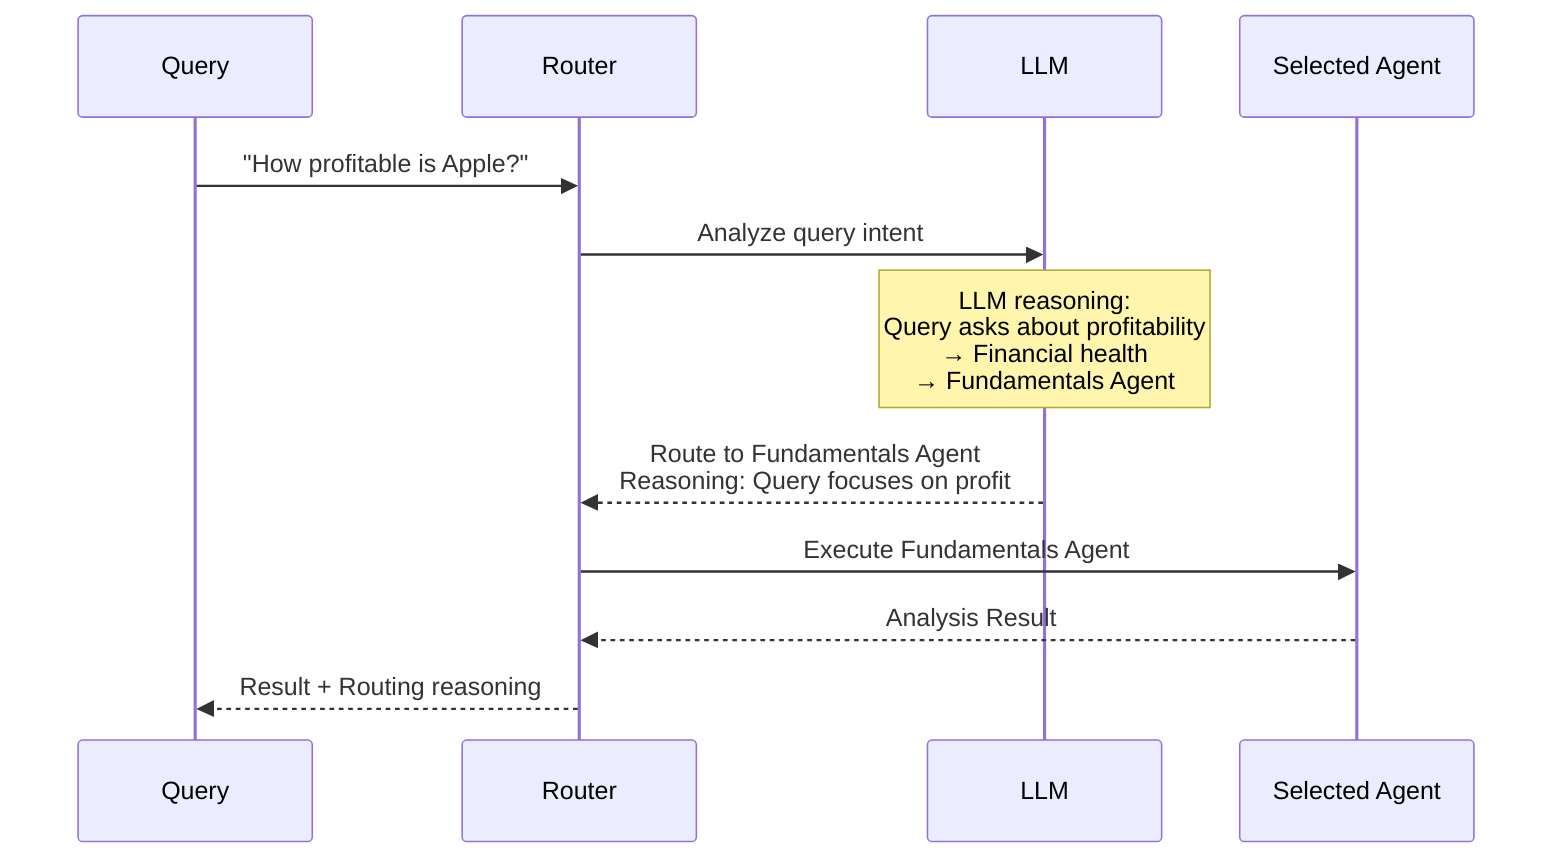 sequenceDiagram
    participant Q as Query
    participant R as Router
    participant L as LLM
    participant A as Selected Agent
    
    Q->>R: "How profitable is Apple?"
    R->>L: Analyze query intent
    Note over L: LLM reasoning:<br/>Query asks about profitability<br/>→ Financial health<br/>→ Fundamentals Agent
    L-->>R: Route to Fundamentals Agent<br/>Reasoning: Query focuses on profit
    R->>A: Execute Fundamentals Agent
    A-->>R: Analysis Result
    R-->>Q: Result + Routing reasoning